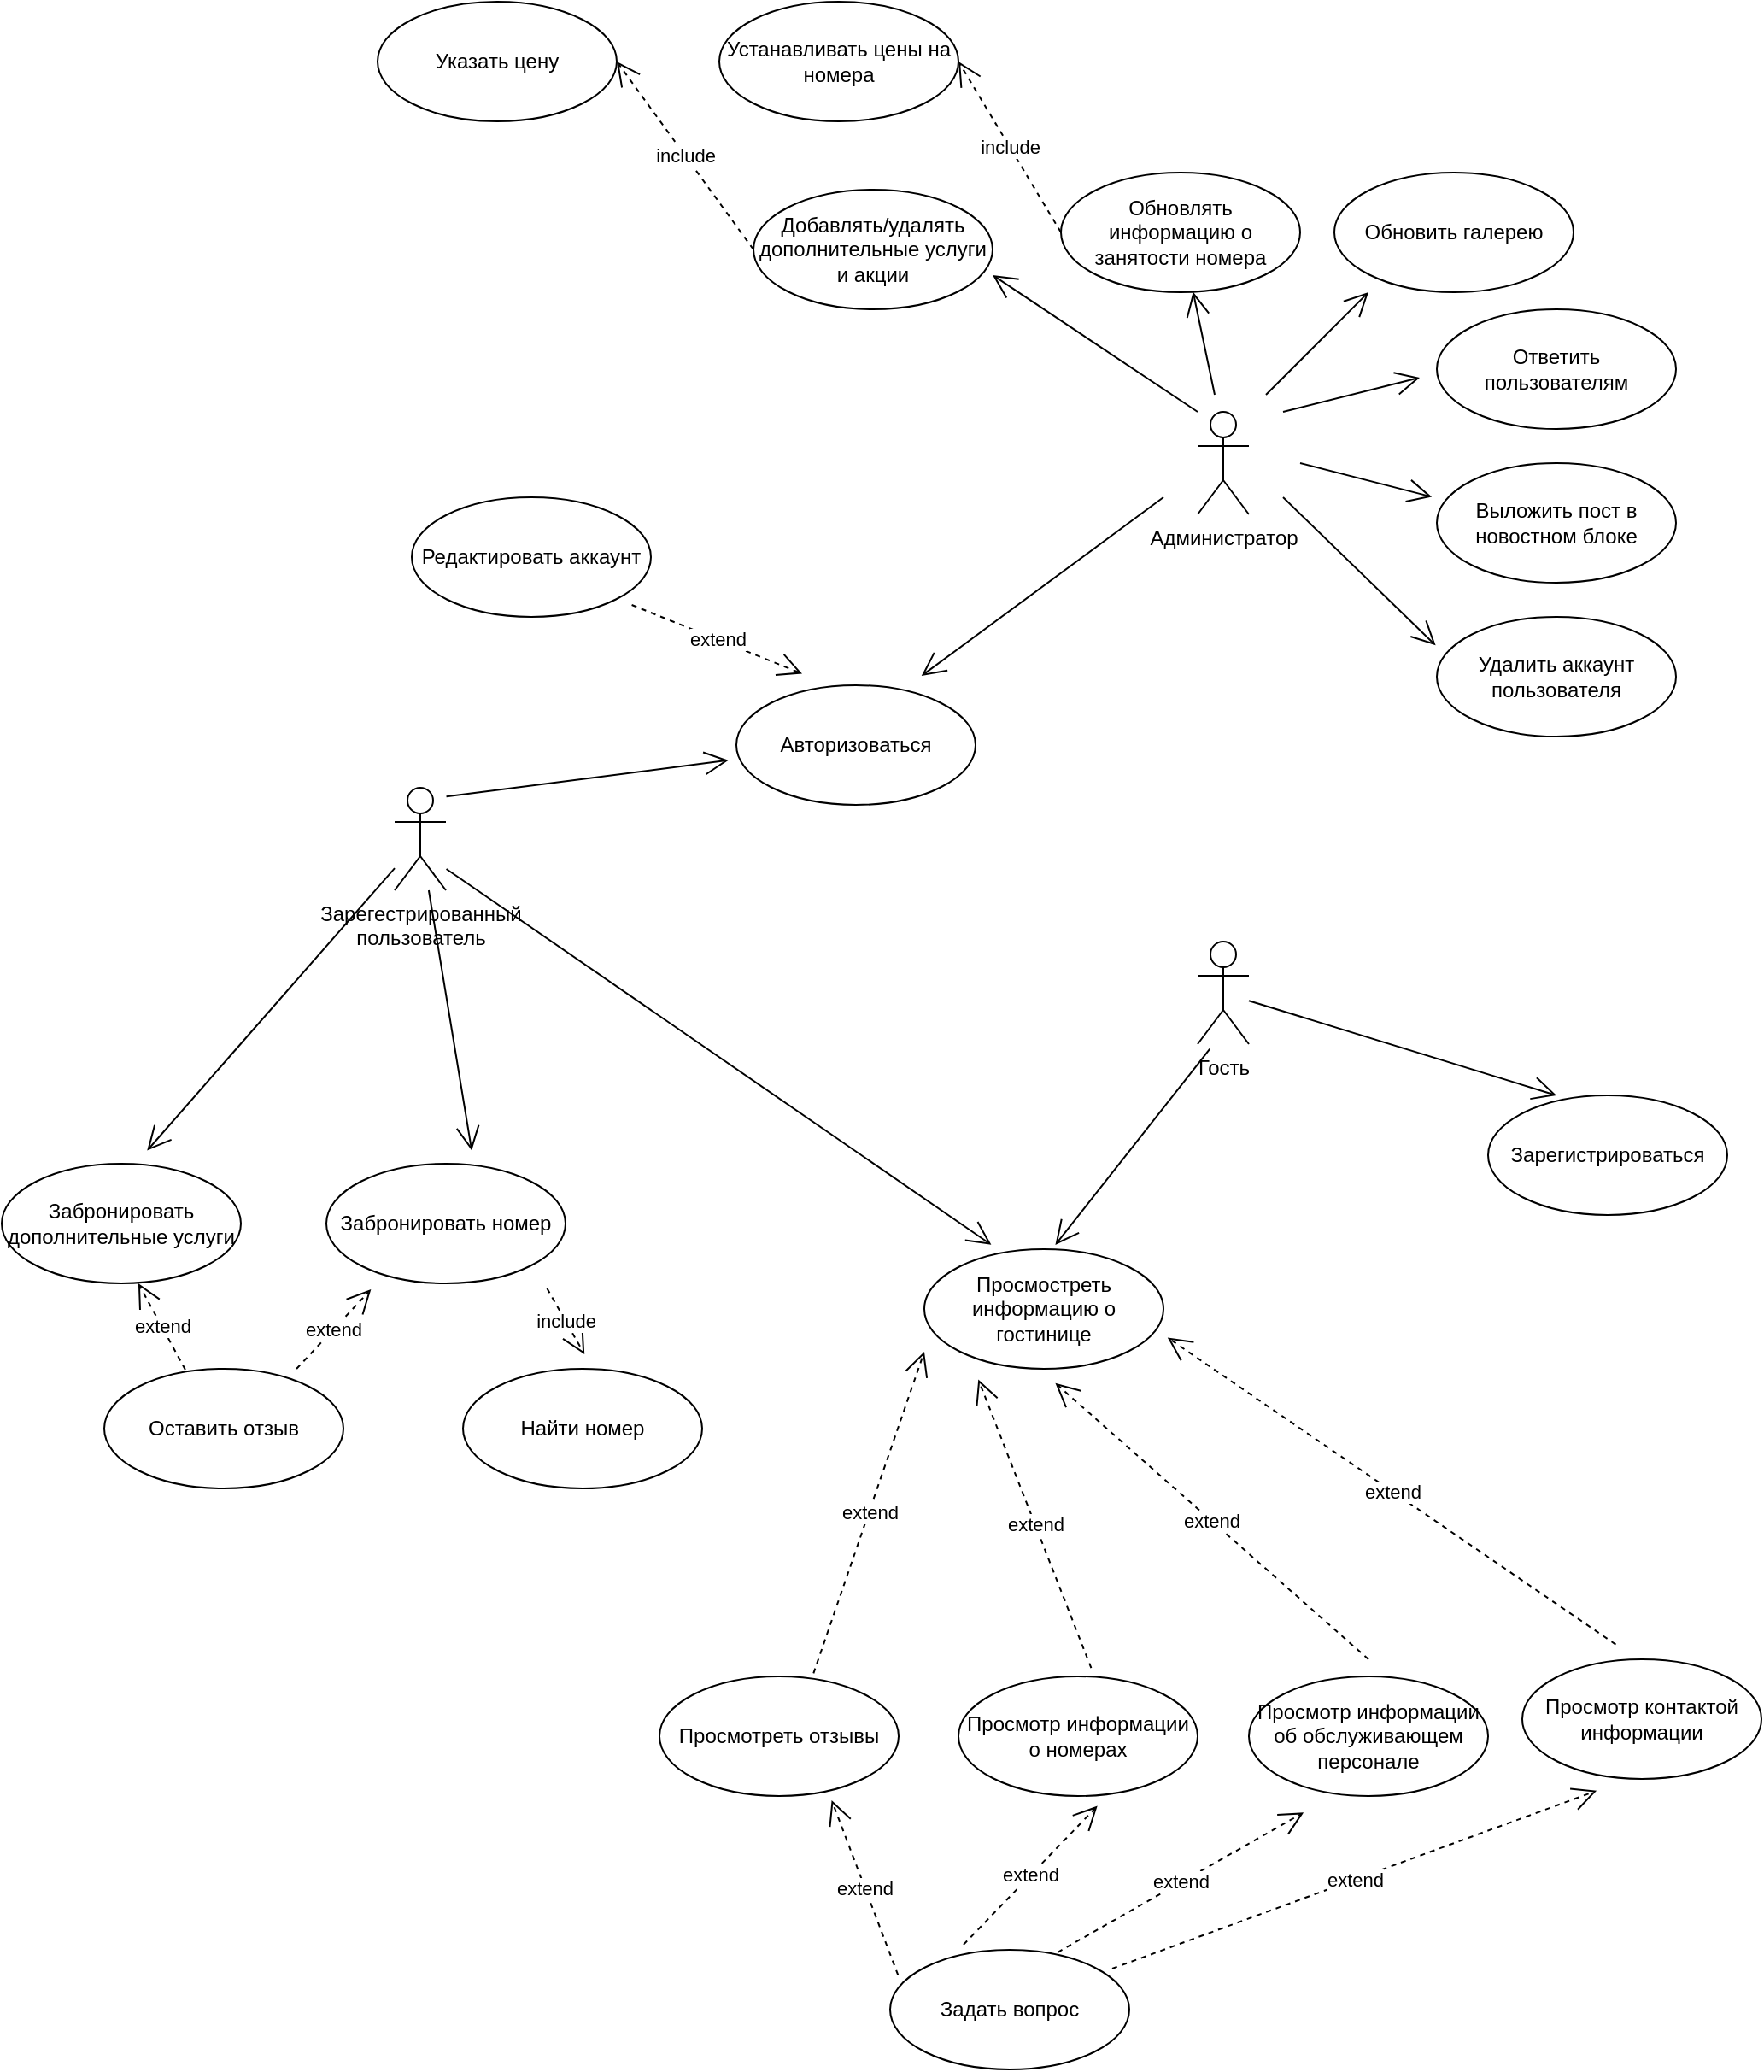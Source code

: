 <mxfile version="23.1.5" type="device">
  <diagram name="Страница — 1" id="lUjDg3oazNSZz9MIL_Pe">
    <mxGraphModel dx="2585" dy="2125" grid="1" gridSize="10" guides="1" tooltips="1" connect="1" arrows="1" fold="1" page="1" pageScale="1" pageWidth="1169" pageHeight="827" math="0" shadow="0">
      <root>
        <mxCell id="0" />
        <mxCell id="1" parent="0" />
        <mxCell id="02hF5v5EfQ4PsGUfbvpr-1" value="Администратор" style="shape=umlActor;verticalLabelPosition=bottom;verticalAlign=top;html=1;outlineConnect=0;" vertex="1" parent="1">
          <mxGeometry x="760" y="170" width="30" height="60" as="geometry" />
        </mxCell>
        <mxCell id="02hF5v5EfQ4PsGUfbvpr-9" value="Авторизоваться" style="ellipse;whiteSpace=wrap;html=1;" vertex="1" parent="1">
          <mxGeometry x="490" y="330" width="140" height="70" as="geometry" />
        </mxCell>
        <mxCell id="02hF5v5EfQ4PsGUfbvpr-11" value="Устанавливать цены на номера" style="ellipse;whiteSpace=wrap;html=1;" vertex="1" parent="1">
          <mxGeometry x="480" y="-70" width="140" height="70" as="geometry" />
        </mxCell>
        <mxCell id="02hF5v5EfQ4PsGUfbvpr-14" value="include" style="endArrow=open;endSize=12;dashed=1;html=1;rounded=0;entryX=1;entryY=0.5;entryDx=0;entryDy=0;exitX=0;exitY=0.5;exitDx=0;exitDy=0;" edge="1" parent="1" source="02hF5v5EfQ4PsGUfbvpr-13" target="02hF5v5EfQ4PsGUfbvpr-11">
          <mxGeometry width="160" relative="1" as="geometry">
            <mxPoint x="530" y="250" as="sourcePoint" />
            <mxPoint x="690" y="250" as="targetPoint" />
          </mxGeometry>
        </mxCell>
        <mxCell id="02hF5v5EfQ4PsGUfbvpr-15" value="Обновить галерею" style="ellipse;whiteSpace=wrap;html=1;" vertex="1" parent="1">
          <mxGeometry x="840" y="30" width="140" height="70" as="geometry" />
        </mxCell>
        <mxCell id="02hF5v5EfQ4PsGUfbvpr-16" value="Ответить пользователям" style="ellipse;whiteSpace=wrap;html=1;" vertex="1" parent="1">
          <mxGeometry x="900" y="110" width="140" height="70" as="geometry" />
        </mxCell>
        <mxCell id="02hF5v5EfQ4PsGUfbvpr-17" value="Выложить пост в новостном блоке" style="ellipse;whiteSpace=wrap;html=1;" vertex="1" parent="1">
          <mxGeometry x="900" y="200" width="140" height="70" as="geometry" />
        </mxCell>
        <mxCell id="02hF5v5EfQ4PsGUfbvpr-18" value="Удалить аккаунт пользователя" style="ellipse;whiteSpace=wrap;html=1;" vertex="1" parent="1">
          <mxGeometry x="900" y="290" width="140" height="70" as="geometry" />
        </mxCell>
        <mxCell id="02hF5v5EfQ4PsGUfbvpr-19" value="" style="endArrow=open;endFill=1;endSize=12;html=1;rounded=0;entryX=0.143;entryY=1;entryDx=0;entryDy=0;entryPerimeter=0;" edge="1" parent="1" target="02hF5v5EfQ4PsGUfbvpr-15">
          <mxGeometry width="160" relative="1" as="geometry">
            <mxPoint x="800" y="160" as="sourcePoint" />
            <mxPoint x="990" y="170" as="targetPoint" />
          </mxGeometry>
        </mxCell>
        <mxCell id="02hF5v5EfQ4PsGUfbvpr-20" value="" style="endArrow=open;endFill=1;endSize=12;html=1;rounded=0;" edge="1" parent="1">
          <mxGeometry width="160" relative="1" as="geometry">
            <mxPoint x="810" y="170" as="sourcePoint" />
            <mxPoint x="890" y="150" as="targetPoint" />
          </mxGeometry>
        </mxCell>
        <mxCell id="02hF5v5EfQ4PsGUfbvpr-21" value="" style="endArrow=open;endFill=1;endSize=12;html=1;rounded=0;entryX=-0.021;entryY=0.282;entryDx=0;entryDy=0;entryPerimeter=0;" edge="1" parent="1" target="02hF5v5EfQ4PsGUfbvpr-17">
          <mxGeometry width="160" relative="1" as="geometry">
            <mxPoint x="820" y="200" as="sourcePoint" />
            <mxPoint x="880" y="120" as="targetPoint" />
          </mxGeometry>
        </mxCell>
        <mxCell id="02hF5v5EfQ4PsGUfbvpr-22" value="" style="endArrow=open;endFill=1;endSize=12;html=1;rounded=0;entryX=-0.005;entryY=0.238;entryDx=0;entryDy=0;entryPerimeter=0;" edge="1" parent="1" target="02hF5v5EfQ4PsGUfbvpr-18">
          <mxGeometry width="160" relative="1" as="geometry">
            <mxPoint x="810" y="220" as="sourcePoint" />
            <mxPoint x="890" y="300" as="targetPoint" />
          </mxGeometry>
        </mxCell>
        <mxCell id="02hF5v5EfQ4PsGUfbvpr-23" value="" style="endArrow=open;endFill=1;endSize=12;html=1;rounded=0;" edge="1" parent="1" source="02hF5v5EfQ4PsGUfbvpr-13">
          <mxGeometry width="160" relative="1" as="geometry">
            <mxPoint x="770" y="160" as="sourcePoint" />
            <mxPoint x="750" y="70" as="targetPoint" />
          </mxGeometry>
        </mxCell>
        <mxCell id="02hF5v5EfQ4PsGUfbvpr-25" value="" style="endArrow=open;endFill=1;endSize=12;html=1;rounded=0;entryX=0.774;entryY=-0.078;entryDx=0;entryDy=0;entryPerimeter=0;" edge="1" parent="1" target="02hF5v5EfQ4PsGUfbvpr-9">
          <mxGeometry width="160" relative="1" as="geometry">
            <mxPoint x="740" y="220" as="sourcePoint" />
            <mxPoint x="800" y="340" as="targetPoint" />
          </mxGeometry>
        </mxCell>
        <mxCell id="02hF5v5EfQ4PsGUfbvpr-26" value="include" style="endArrow=open;endSize=12;dashed=1;html=1;rounded=0;entryX=1;entryY=0.5;entryDx=0;entryDy=0;exitX=0;exitY=0.5;exitDx=0;exitDy=0;" edge="1" parent="1" source="02hF5v5EfQ4PsGUfbvpr-24" target="02hF5v5EfQ4PsGUfbvpr-27">
          <mxGeometry width="160" relative="1" as="geometry">
            <mxPoint x="560" y="100" as="sourcePoint" />
            <mxPoint x="510" y="70" as="targetPoint" />
          </mxGeometry>
        </mxCell>
        <mxCell id="02hF5v5EfQ4PsGUfbvpr-27" value="Указать цену" style="ellipse;whiteSpace=wrap;html=1;" vertex="1" parent="1">
          <mxGeometry x="280" y="-70" width="140" height="70" as="geometry" />
        </mxCell>
        <mxCell id="02hF5v5EfQ4PsGUfbvpr-28" value="" style="endArrow=open;endFill=1;endSize=12;html=1;rounded=0;entryX=1;entryY=0.714;entryDx=0;entryDy=0;entryPerimeter=0;" edge="1" parent="1" target="02hF5v5EfQ4PsGUfbvpr-24">
          <mxGeometry width="160" relative="1" as="geometry">
            <mxPoint x="760" y="170" as="sourcePoint" />
            <mxPoint x="740" y="80" as="targetPoint" />
          </mxGeometry>
        </mxCell>
        <mxCell id="02hF5v5EfQ4PsGUfbvpr-29" value="" style="endArrow=open;endSize=12;dashed=1;html=1;rounded=0;entryX=1;entryY=0.5;entryDx=0;entryDy=0;exitX=0;exitY=0.5;exitDx=0;exitDy=0;" edge="1" parent="1" target="02hF5v5EfQ4PsGUfbvpr-24">
          <mxGeometry width="160" relative="1" as="geometry">
            <mxPoint x="560" y="100" as="sourcePoint" />
            <mxPoint x="500" y="55" as="targetPoint" />
          </mxGeometry>
        </mxCell>
        <mxCell id="02hF5v5EfQ4PsGUfbvpr-24" value="Добавлять/удалять дополнительные услуги&lt;br&gt;и акции" style="ellipse;whiteSpace=wrap;html=1;" vertex="1" parent="1">
          <mxGeometry x="500" y="40" width="140" height="70" as="geometry" />
        </mxCell>
        <mxCell id="02hF5v5EfQ4PsGUfbvpr-30" value="" style="endArrow=open;endFill=1;endSize=12;html=1;rounded=0;" edge="1" parent="1" target="02hF5v5EfQ4PsGUfbvpr-13">
          <mxGeometry width="160" relative="1" as="geometry">
            <mxPoint x="770" y="160" as="sourcePoint" />
            <mxPoint x="750" y="70" as="targetPoint" />
          </mxGeometry>
        </mxCell>
        <mxCell id="02hF5v5EfQ4PsGUfbvpr-13" value="Обновлять информацию о занятости номера" style="ellipse;whiteSpace=wrap;html=1;" vertex="1" parent="1">
          <mxGeometry x="680" y="30" width="140" height="70" as="geometry" />
        </mxCell>
        <mxCell id="02hF5v5EfQ4PsGUfbvpr-31" value="Гость" style="shape=umlActor;verticalLabelPosition=bottom;verticalAlign=top;html=1;" vertex="1" parent="1">
          <mxGeometry x="760" y="480" width="30" height="60" as="geometry" />
        </mxCell>
        <mxCell id="02hF5v5EfQ4PsGUfbvpr-32" value="Зарегистрироваться" style="ellipse;whiteSpace=wrap;html=1;" vertex="1" parent="1">
          <mxGeometry x="930" y="570" width="140" height="70" as="geometry" />
        </mxCell>
        <mxCell id="02hF5v5EfQ4PsGUfbvpr-33" value="Просмостреть информацию о гостинице" style="ellipse;whiteSpace=wrap;html=1;" vertex="1" parent="1">
          <mxGeometry x="600" y="660" width="140" height="70" as="geometry" />
        </mxCell>
        <mxCell id="02hF5v5EfQ4PsGUfbvpr-34" value="Редактировать аккаунт" style="ellipse;whiteSpace=wrap;html=1;" vertex="1" parent="1">
          <mxGeometry x="300" y="220" width="140" height="70" as="geometry" />
        </mxCell>
        <mxCell id="02hF5v5EfQ4PsGUfbvpr-36" value="Просмотр контактой информации" style="ellipse;whiteSpace=wrap;html=1;" vertex="1" parent="1">
          <mxGeometry x="950" y="900" width="140" height="70" as="geometry" />
        </mxCell>
        <mxCell id="02hF5v5EfQ4PsGUfbvpr-37" value="" style="endArrow=open;endFill=1;endSize=12;html=1;rounded=0;entryX=0.286;entryY=0;entryDx=0;entryDy=0;entryPerimeter=0;" edge="1" parent="1" source="02hF5v5EfQ4PsGUfbvpr-31" target="02hF5v5EfQ4PsGUfbvpr-32">
          <mxGeometry width="160" relative="1" as="geometry">
            <mxPoint x="850" y="580" as="sourcePoint" />
            <mxPoint x="1010" y="580" as="targetPoint" />
          </mxGeometry>
        </mxCell>
        <mxCell id="02hF5v5EfQ4PsGUfbvpr-38" value="Просмотр информации об обслуживающем персонале" style="ellipse;whiteSpace=wrap;html=1;" vertex="1" parent="1">
          <mxGeometry x="790" y="910" width="140" height="70" as="geometry" />
        </mxCell>
        <mxCell id="02hF5v5EfQ4PsGUfbvpr-39" value="Просмотр информации о номерах" style="ellipse;whiteSpace=wrap;html=1;" vertex="1" parent="1">
          <mxGeometry x="620" y="910" width="140" height="70" as="geometry" />
        </mxCell>
        <mxCell id="02hF5v5EfQ4PsGUfbvpr-43" value="extend" style="endArrow=open;endSize=12;dashed=1;html=1;rounded=0;entryX=1.017;entryY=0.739;entryDx=0;entryDy=0;entryPerimeter=0;exitX=0.391;exitY=-0.124;exitDx=0;exitDy=0;exitPerimeter=0;" edge="1" parent="1" source="02hF5v5EfQ4PsGUfbvpr-36" target="02hF5v5EfQ4PsGUfbvpr-33">
          <mxGeometry width="160" relative="1" as="geometry">
            <mxPoint x="840" y="770" as="sourcePoint" />
            <mxPoint x="820" y="720" as="targetPoint" />
          </mxGeometry>
        </mxCell>
        <mxCell id="02hF5v5EfQ4PsGUfbvpr-44" value="extend" style="endArrow=open;endSize=12;dashed=1;html=1;rounded=0;entryX=0.548;entryY=1.12;entryDx=0;entryDy=0;entryPerimeter=0;" edge="1" parent="1" target="02hF5v5EfQ4PsGUfbvpr-33">
          <mxGeometry width="160" relative="1" as="geometry">
            <mxPoint x="860" y="900" as="sourcePoint" />
            <mxPoint x="680" y="740" as="targetPoint" />
          </mxGeometry>
        </mxCell>
        <mxCell id="02hF5v5EfQ4PsGUfbvpr-45" value="extend" style="endArrow=open;endSize=12;dashed=1;html=1;rounded=0;entryX=0.226;entryY=1.09;entryDx=0;entryDy=0;entryPerimeter=0;exitX=0.555;exitY=-0.07;exitDx=0;exitDy=0;exitPerimeter=0;" edge="1" parent="1" source="02hF5v5EfQ4PsGUfbvpr-39" target="02hF5v5EfQ4PsGUfbvpr-33">
          <mxGeometry width="160" relative="1" as="geometry">
            <mxPoint x="564" y="780" as="sourcePoint" />
            <mxPoint x="466" y="722" as="targetPoint" />
          </mxGeometry>
        </mxCell>
        <mxCell id="02hF5v5EfQ4PsGUfbvpr-46" value="" style="endArrow=open;endFill=1;endSize=12;html=1;rounded=0;entryX=0.548;entryY=-0.036;entryDx=0;entryDy=0;entryPerimeter=0;exitX=0.238;exitY=1.047;exitDx=0;exitDy=0;exitPerimeter=0;" edge="1" parent="1" source="02hF5v5EfQ4PsGUfbvpr-31" target="02hF5v5EfQ4PsGUfbvpr-33">
          <mxGeometry width="160" relative="1" as="geometry">
            <mxPoint x="750" y="550" as="sourcePoint" />
            <mxPoint x="800" y="690" as="targetPoint" />
          </mxGeometry>
        </mxCell>
        <mxCell id="02hF5v5EfQ4PsGUfbvpr-47" value="Зарегестрированный &lt;br&gt;пользователь" style="shape=umlActor;verticalLabelPosition=bottom;verticalAlign=top;html=1;" vertex="1" parent="1">
          <mxGeometry x="290" y="390" width="30" height="60" as="geometry" />
        </mxCell>
        <mxCell id="02hF5v5EfQ4PsGUfbvpr-48" value="" style="endArrow=open;endFill=1;endSize=12;html=1;rounded=0;exitX=1.009;exitY=0.086;exitDx=0;exitDy=0;exitPerimeter=0;entryX=-0.033;entryY=0.627;entryDx=0;entryDy=0;entryPerimeter=0;" edge="1" parent="1" source="02hF5v5EfQ4PsGUfbvpr-47" target="02hF5v5EfQ4PsGUfbvpr-9">
          <mxGeometry width="160" relative="1" as="geometry">
            <mxPoint x="450" y="420" as="sourcePoint" />
            <mxPoint x="610" y="420" as="targetPoint" />
          </mxGeometry>
        </mxCell>
        <mxCell id="02hF5v5EfQ4PsGUfbvpr-49" value="" style="endArrow=open;endFill=1;endSize=12;html=1;rounded=0;exitX=1.009;exitY=0.792;exitDx=0;exitDy=0;exitPerimeter=0;entryX=0.28;entryY=-0.037;entryDx=0;entryDy=0;entryPerimeter=0;" edge="1" parent="1" source="02hF5v5EfQ4PsGUfbvpr-47" target="02hF5v5EfQ4PsGUfbvpr-33">
          <mxGeometry width="160" relative="1" as="geometry">
            <mxPoint x="450" y="610" as="sourcePoint" />
            <mxPoint x="610" y="610" as="targetPoint" />
          </mxGeometry>
        </mxCell>
        <mxCell id="02hF5v5EfQ4PsGUfbvpr-50" value="Задать вопрос" style="ellipse;whiteSpace=wrap;html=1;" vertex="1" parent="1">
          <mxGeometry x="580" y="1070" width="140" height="70" as="geometry" />
        </mxCell>
        <mxCell id="02hF5v5EfQ4PsGUfbvpr-54" value="Просмотреть отзывы" style="ellipse;whiteSpace=wrap;html=1;" vertex="1" parent="1">
          <mxGeometry x="445" y="910" width="140" height="70" as="geometry" />
        </mxCell>
        <mxCell id="02hF5v5EfQ4PsGUfbvpr-56" value="extend" style="endArrow=open;endSize=12;dashed=1;html=1;rounded=0;exitX=0.644;exitY=-0.026;exitDx=0;exitDy=0;exitPerimeter=0;entryX=0;entryY=0.857;entryDx=0;entryDy=0;entryPerimeter=0;" edge="1" parent="1" source="02hF5v5EfQ4PsGUfbvpr-54" target="02hF5v5EfQ4PsGUfbvpr-33">
          <mxGeometry x="-0.001" width="160" relative="1" as="geometry">
            <mxPoint x="528" y="832" as="sourcePoint" />
            <mxPoint x="520" y="750" as="targetPoint" />
            <mxPoint as="offset" />
          </mxGeometry>
        </mxCell>
        <mxCell id="02hF5v5EfQ4PsGUfbvpr-60" value="extend" style="endArrow=open;endSize=12;dashed=1;html=1;rounded=0;entryX=0.275;entryY=-0.097;entryDx=0;entryDy=0;entryPerimeter=0;exitX=0.92;exitY=0.9;exitDx=0;exitDy=0;exitPerimeter=0;" edge="1" parent="1" source="02hF5v5EfQ4PsGUfbvpr-34" target="02hF5v5EfQ4PsGUfbvpr-9">
          <mxGeometry width="160" relative="1" as="geometry">
            <mxPoint x="490" y="279" as="sourcePoint" />
            <mxPoint x="544" y="110" as="targetPoint" />
          </mxGeometry>
        </mxCell>
        <mxCell id="02hF5v5EfQ4PsGUfbvpr-62" value="Найти номер" style="ellipse;whiteSpace=wrap;html=1;" vertex="1" parent="1">
          <mxGeometry x="330" y="730" width="140" height="70" as="geometry" />
        </mxCell>
        <mxCell id="02hF5v5EfQ4PsGUfbvpr-63" value="Забронировать номер" style="ellipse;whiteSpace=wrap;html=1;" vertex="1" parent="1">
          <mxGeometry x="250" y="610" width="140" height="70" as="geometry" />
        </mxCell>
        <mxCell id="02hF5v5EfQ4PsGUfbvpr-64" value="Оставить отзыв" style="ellipse;whiteSpace=wrap;html=1;" vertex="1" parent="1">
          <mxGeometry x="120" y="730" width="140" height="70" as="geometry" />
        </mxCell>
        <mxCell id="02hF5v5EfQ4PsGUfbvpr-66" value="" style="endArrow=open;endFill=1;endSize=12;html=1;rounded=0;entryX=0.608;entryY=-0.11;entryDx=0;entryDy=0;entryPerimeter=0;" edge="1" parent="1" source="02hF5v5EfQ4PsGUfbvpr-47" target="02hF5v5EfQ4PsGUfbvpr-63">
          <mxGeometry width="160" relative="1" as="geometry">
            <mxPoint x="330" y="530" as="sourcePoint" />
            <mxPoint x="440" y="650" as="targetPoint" />
          </mxGeometry>
        </mxCell>
        <mxCell id="02hF5v5EfQ4PsGUfbvpr-67" value="include" style="endArrow=open;endSize=12;dashed=1;html=1;rounded=0;entryX=0.508;entryY=-0.121;entryDx=0;entryDy=0;entryPerimeter=0;exitX=0.923;exitY=1.043;exitDx=0;exitDy=0;exitPerimeter=0;" edge="1" parent="1" source="02hF5v5EfQ4PsGUfbvpr-63" target="02hF5v5EfQ4PsGUfbvpr-62">
          <mxGeometry width="160" relative="1" as="geometry">
            <mxPoint x="241" y="744" as="sourcePoint" />
            <mxPoint x="371" y="740" as="targetPoint" />
          </mxGeometry>
        </mxCell>
        <mxCell id="02hF5v5EfQ4PsGUfbvpr-70" value="" style="endArrow=open;endFill=1;endSize=12;html=1;rounded=0;entryX=0.608;entryY=-0.11;entryDx=0;entryDy=0;entryPerimeter=0;" edge="1" parent="1" source="02hF5v5EfQ4PsGUfbvpr-69">
          <mxGeometry width="160" relative="1" as="geometry">
            <mxPoint x="210" y="538" as="sourcePoint" />
            <mxPoint x="144" y="680" as="targetPoint" />
          </mxGeometry>
        </mxCell>
        <mxCell id="02hF5v5EfQ4PsGUfbvpr-71" value="extend" style="endArrow=open;endSize=12;dashed=1;html=1;rounded=0;exitX=0.804;exitY=0;exitDx=0;exitDy=0;exitPerimeter=0;entryX=0.187;entryY=1.05;entryDx=0;entryDy=0;entryPerimeter=0;" edge="1" parent="1" source="02hF5v5EfQ4PsGUfbvpr-64" target="02hF5v5EfQ4PsGUfbvpr-63">
          <mxGeometry x="-0.001" width="160" relative="1" as="geometry">
            <mxPoint x="220" y="808" as="sourcePoint" />
            <mxPoint x="260" y="748" as="targetPoint" />
            <mxPoint as="offset" />
          </mxGeometry>
        </mxCell>
        <mxCell id="02hF5v5EfQ4PsGUfbvpr-72" value="extend" style="endArrow=open;endSize=12;dashed=1;html=1;rounded=0;exitX=0.339;exitY=0.007;exitDx=0;exitDy=0;exitPerimeter=0;entryX=0.571;entryY=1;entryDx=0;entryDy=0;entryPerimeter=0;" edge="1" parent="1" source="02hF5v5EfQ4PsGUfbvpr-64" target="02hF5v5EfQ4PsGUfbvpr-69">
          <mxGeometry x="-0.001" width="160" relative="1" as="geometry">
            <mxPoint x="140" y="810" as="sourcePoint" />
            <mxPoint x="310" y="622" as="targetPoint" />
            <mxPoint as="offset" />
          </mxGeometry>
        </mxCell>
        <mxCell id="02hF5v5EfQ4PsGUfbvpr-73" value="extend" style="endArrow=open;endSize=12;dashed=1;html=1;rounded=0;entryX=0.229;entryY=1.138;entryDx=0;entryDy=0;entryPerimeter=0;exitX=0.701;exitY=0.02;exitDx=0;exitDy=0;exitPerimeter=0;" edge="1" parent="1" source="02hF5v5EfQ4PsGUfbvpr-50" target="02hF5v5EfQ4PsGUfbvpr-38">
          <mxGeometry width="160" relative="1" as="geometry">
            <mxPoint x="793" y="1152" as="sourcePoint" />
            <mxPoint x="740" y="990" as="targetPoint" />
          </mxGeometry>
        </mxCell>
        <mxCell id="02hF5v5EfQ4PsGUfbvpr-74" value="extend" style="endArrow=open;endSize=12;dashed=1;html=1;rounded=0;entryX=0.311;entryY=1.099;entryDx=0;entryDy=0;entryPerimeter=0;exitX=0.637;exitY=-0.132;exitDx=0;exitDy=0;exitPerimeter=0;" edge="1" parent="1" target="02hF5v5EfQ4PsGUfbvpr-36">
          <mxGeometry width="160" relative="1" as="geometry">
            <mxPoint x="710" y="1081" as="sourcePoint" />
            <mxPoint x="781" y="1010" as="targetPoint" />
          </mxGeometry>
        </mxCell>
        <mxCell id="02hF5v5EfQ4PsGUfbvpr-75" value="extend" style="endArrow=open;endSize=12;dashed=1;html=1;rounded=0;entryX=0.581;entryY=1.083;entryDx=0;entryDy=0;entryPerimeter=0;exitX=0.307;exitY=-0.044;exitDx=0;exitDy=0;exitPerimeter=0;" edge="1" parent="1" source="02hF5v5EfQ4PsGUfbvpr-50" target="02hF5v5EfQ4PsGUfbvpr-39">
          <mxGeometry width="160" relative="1" as="geometry">
            <mxPoint x="689" y="1081" as="sourcePoint" />
            <mxPoint x="760" y="1010" as="targetPoint" />
          </mxGeometry>
        </mxCell>
        <mxCell id="02hF5v5EfQ4PsGUfbvpr-76" value="extend" style="endArrow=open;endSize=12;dashed=1;html=1;rounded=0;entryX=0.72;entryY=1.036;entryDx=0;entryDy=0;entryPerimeter=0;exitX=0.033;exitY=0.21;exitDx=0;exitDy=0;exitPerimeter=0;" edge="1" parent="1" source="02hF5v5EfQ4PsGUfbvpr-50" target="02hF5v5EfQ4PsGUfbvpr-54">
          <mxGeometry width="160" relative="1" as="geometry">
            <mxPoint x="699" y="1091" as="sourcePoint" />
            <mxPoint x="770" y="1020" as="targetPoint" />
          </mxGeometry>
        </mxCell>
        <mxCell id="02hF5v5EfQ4PsGUfbvpr-79" value="" style="endArrow=open;endFill=1;endSize=12;html=1;rounded=0;entryX=0.608;entryY=-0.11;entryDx=0;entryDy=0;entryPerimeter=0;" edge="1" parent="1" source="02hF5v5EfQ4PsGUfbvpr-47" target="02hF5v5EfQ4PsGUfbvpr-69">
          <mxGeometry width="160" relative="1" as="geometry">
            <mxPoint x="290" y="444" as="sourcePoint" />
            <mxPoint x="144" y="680" as="targetPoint" />
          </mxGeometry>
        </mxCell>
        <mxCell id="02hF5v5EfQ4PsGUfbvpr-69" value="Забронировать дополнительные услуги" style="ellipse;whiteSpace=wrap;html=1;" vertex="1" parent="1">
          <mxGeometry x="60" y="610" width="140" height="70" as="geometry" />
        </mxCell>
      </root>
    </mxGraphModel>
  </diagram>
</mxfile>
